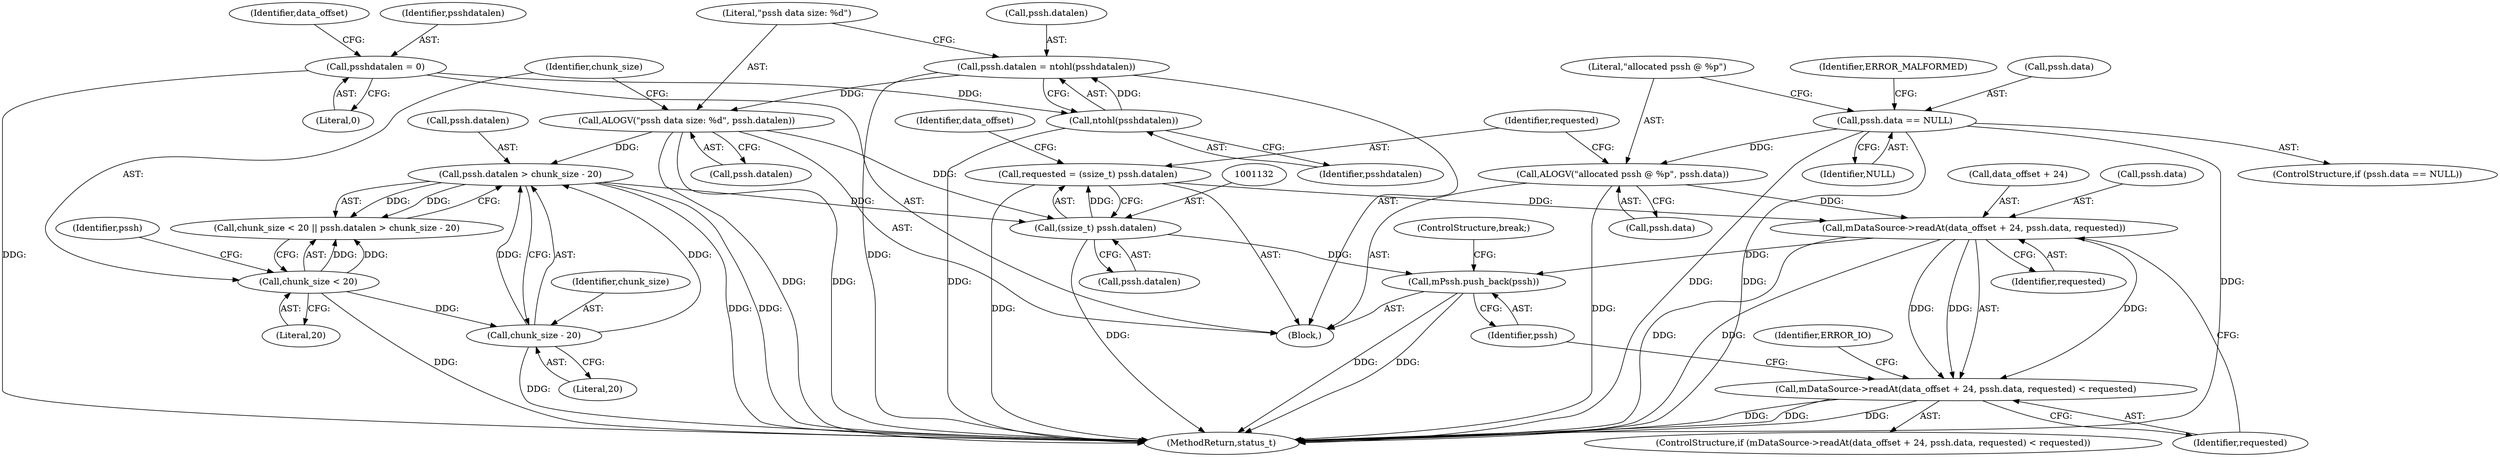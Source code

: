 digraph "0_Android_e7142a0703bc93f75e213e96ebc19000022afed9@API" {
"1001138" [label="(Call,mDataSource->readAt(data_offset + 24, pssh.data, requested))"];
"1001123" [label="(Call,ALOGV(\"allocated pssh @ %p\", pssh.data))"];
"1001115" [label="(Call,pssh.data == NULL)"];
"1001129" [label="(Call,requested = (ssize_t) pssh.datalen)"];
"1001131" [label="(Call,(ssize_t) pssh.datalen)"];
"1001097" [label="(Call,pssh.datalen > chunk_size - 20)"];
"1001087" [label="(Call,ALOGV(\"pssh data size: %d\", pssh.datalen))"];
"1001081" [label="(Call,pssh.datalen = ntohl(psshdatalen))"];
"1001085" [label="(Call,ntohl(psshdatalen))"];
"1001065" [label="(Call,psshdatalen = 0)"];
"1001101" [label="(Call,chunk_size - 20)"];
"1001094" [label="(Call,chunk_size < 20)"];
"1001137" [label="(Call,mDataSource->readAt(data_offset + 24, pssh.data, requested) < requested)"];
"1001150" [label="(Call,mPssh.push_back(pssh))"];
"1001150" [label="(Call,mPssh.push_back(pssh))"];
"1001115" [label="(Call,pssh.data == NULL)"];
"1001088" [label="(Literal,\"pssh data size: %d\")"];
"1001098" [label="(Call,pssh.datalen)"];
"1001152" [label="(ControlStructure,break;)"];
"1001097" [label="(Call,pssh.datalen > chunk_size - 20)"];
"1001067" [label="(Literal,0)"];
"1001136" [label="(ControlStructure,if (mDataSource->readAt(data_offset + 24, pssh.data, requested) < requested))"];
"1001087" [label="(Call,ALOGV(\"pssh data size: %d\", pssh.datalen))"];
"1001131" [label="(Call,(ssize_t) pssh.datalen)"];
"1001102" [label="(Identifier,chunk_size)"];
"1001124" [label="(Literal,\"allocated pssh @ %p\")"];
"1001122" [label="(Identifier,ERROR_MALFORMED)"];
"1001103" [label="(Literal,20)"];
"1001149" [label="(Identifier,ERROR_IO)"];
"1001125" [label="(Call,pssh.data)"];
"1001145" [label="(Identifier,requested)"];
"1001085" [label="(Call,ntohl(psshdatalen))"];
"1001081" [label="(Call,pssh.datalen = ntohl(psshdatalen))"];
"1001093" [label="(Call,chunk_size < 20 || pssh.datalen > chunk_size - 20)"];
"1001043" [label="(Block,)"];
"1001138" [label="(Call,mDataSource->readAt(data_offset + 24, pssh.data, requested))"];
"1001099" [label="(Identifier,pssh)"];
"1001142" [label="(Call,pssh.data)"];
"1001114" [label="(ControlStructure,if (pssh.data == NULL))"];
"1001146" [label="(Identifier,requested)"];
"1001101" [label="(Call,chunk_size - 20)"];
"1001072" [label="(Identifier,data_offset)"];
"1001133" [label="(Call,pssh.datalen)"];
"1001089" [label="(Call,pssh.datalen)"];
"1001137" [label="(Call,mDataSource->readAt(data_offset + 24, pssh.data, requested) < requested)"];
"1001139" [label="(Call,data_offset + 24)"];
"1001123" [label="(Call,ALOGV(\"allocated pssh @ %p\", pssh.data))"];
"1001095" [label="(Identifier,chunk_size)"];
"1001066" [label="(Identifier,psshdatalen)"];
"1003275" [label="(MethodReturn,status_t)"];
"1001130" [label="(Identifier,requested)"];
"1001086" [label="(Identifier,psshdatalen)"];
"1001096" [label="(Literal,20)"];
"1001082" [label="(Call,pssh.datalen)"];
"1001065" [label="(Call,psshdatalen = 0)"];
"1001116" [label="(Call,pssh.data)"];
"1001129" [label="(Call,requested = (ssize_t) pssh.datalen)"];
"1001119" [label="(Identifier,NULL)"];
"1001151" [label="(Identifier,pssh)"];
"1001140" [label="(Identifier,data_offset)"];
"1001094" [label="(Call,chunk_size < 20)"];
"1001138" -> "1001137"  [label="AST: "];
"1001138" -> "1001145"  [label="CFG: "];
"1001139" -> "1001138"  [label="AST: "];
"1001142" -> "1001138"  [label="AST: "];
"1001145" -> "1001138"  [label="AST: "];
"1001146" -> "1001138"  [label="CFG: "];
"1001138" -> "1003275"  [label="DDG: "];
"1001138" -> "1003275"  [label="DDG: "];
"1001138" -> "1001137"  [label="DDG: "];
"1001138" -> "1001137"  [label="DDG: "];
"1001138" -> "1001137"  [label="DDG: "];
"1001123" -> "1001138"  [label="DDG: "];
"1001129" -> "1001138"  [label="DDG: "];
"1001138" -> "1001150"  [label="DDG: "];
"1001123" -> "1001043"  [label="AST: "];
"1001123" -> "1001125"  [label="CFG: "];
"1001124" -> "1001123"  [label="AST: "];
"1001125" -> "1001123"  [label="AST: "];
"1001130" -> "1001123"  [label="CFG: "];
"1001123" -> "1003275"  [label="DDG: "];
"1001115" -> "1001123"  [label="DDG: "];
"1001115" -> "1001114"  [label="AST: "];
"1001115" -> "1001119"  [label="CFG: "];
"1001116" -> "1001115"  [label="AST: "];
"1001119" -> "1001115"  [label="AST: "];
"1001122" -> "1001115"  [label="CFG: "];
"1001124" -> "1001115"  [label="CFG: "];
"1001115" -> "1003275"  [label="DDG: "];
"1001115" -> "1003275"  [label="DDG: "];
"1001115" -> "1003275"  [label="DDG: "];
"1001129" -> "1001043"  [label="AST: "];
"1001129" -> "1001131"  [label="CFG: "];
"1001130" -> "1001129"  [label="AST: "];
"1001131" -> "1001129"  [label="AST: "];
"1001140" -> "1001129"  [label="CFG: "];
"1001129" -> "1003275"  [label="DDG: "];
"1001131" -> "1001129"  [label="DDG: "];
"1001131" -> "1001133"  [label="CFG: "];
"1001132" -> "1001131"  [label="AST: "];
"1001133" -> "1001131"  [label="AST: "];
"1001131" -> "1003275"  [label="DDG: "];
"1001097" -> "1001131"  [label="DDG: "];
"1001087" -> "1001131"  [label="DDG: "];
"1001131" -> "1001150"  [label="DDG: "];
"1001097" -> "1001093"  [label="AST: "];
"1001097" -> "1001101"  [label="CFG: "];
"1001098" -> "1001097"  [label="AST: "];
"1001101" -> "1001097"  [label="AST: "];
"1001093" -> "1001097"  [label="CFG: "];
"1001097" -> "1003275"  [label="DDG: "];
"1001097" -> "1003275"  [label="DDG: "];
"1001097" -> "1001093"  [label="DDG: "];
"1001097" -> "1001093"  [label="DDG: "];
"1001087" -> "1001097"  [label="DDG: "];
"1001101" -> "1001097"  [label="DDG: "];
"1001101" -> "1001097"  [label="DDG: "];
"1001087" -> "1001043"  [label="AST: "];
"1001087" -> "1001089"  [label="CFG: "];
"1001088" -> "1001087"  [label="AST: "];
"1001089" -> "1001087"  [label="AST: "];
"1001095" -> "1001087"  [label="CFG: "];
"1001087" -> "1003275"  [label="DDG: "];
"1001087" -> "1003275"  [label="DDG: "];
"1001081" -> "1001087"  [label="DDG: "];
"1001081" -> "1001043"  [label="AST: "];
"1001081" -> "1001085"  [label="CFG: "];
"1001082" -> "1001081"  [label="AST: "];
"1001085" -> "1001081"  [label="AST: "];
"1001088" -> "1001081"  [label="CFG: "];
"1001081" -> "1003275"  [label="DDG: "];
"1001085" -> "1001081"  [label="DDG: "];
"1001085" -> "1001086"  [label="CFG: "];
"1001086" -> "1001085"  [label="AST: "];
"1001085" -> "1003275"  [label="DDG: "];
"1001065" -> "1001085"  [label="DDG: "];
"1001065" -> "1001043"  [label="AST: "];
"1001065" -> "1001067"  [label="CFG: "];
"1001066" -> "1001065"  [label="AST: "];
"1001067" -> "1001065"  [label="AST: "];
"1001072" -> "1001065"  [label="CFG: "];
"1001065" -> "1003275"  [label="DDG: "];
"1001101" -> "1001103"  [label="CFG: "];
"1001102" -> "1001101"  [label="AST: "];
"1001103" -> "1001101"  [label="AST: "];
"1001101" -> "1003275"  [label="DDG: "];
"1001094" -> "1001101"  [label="DDG: "];
"1001094" -> "1001093"  [label="AST: "];
"1001094" -> "1001096"  [label="CFG: "];
"1001095" -> "1001094"  [label="AST: "];
"1001096" -> "1001094"  [label="AST: "];
"1001099" -> "1001094"  [label="CFG: "];
"1001093" -> "1001094"  [label="CFG: "];
"1001094" -> "1003275"  [label="DDG: "];
"1001094" -> "1001093"  [label="DDG: "];
"1001094" -> "1001093"  [label="DDG: "];
"1001137" -> "1001136"  [label="AST: "];
"1001137" -> "1001146"  [label="CFG: "];
"1001146" -> "1001137"  [label="AST: "];
"1001149" -> "1001137"  [label="CFG: "];
"1001151" -> "1001137"  [label="CFG: "];
"1001137" -> "1003275"  [label="DDG: "];
"1001137" -> "1003275"  [label="DDG: "];
"1001137" -> "1003275"  [label="DDG: "];
"1001150" -> "1001043"  [label="AST: "];
"1001150" -> "1001151"  [label="CFG: "];
"1001151" -> "1001150"  [label="AST: "];
"1001152" -> "1001150"  [label="CFG: "];
"1001150" -> "1003275"  [label="DDG: "];
"1001150" -> "1003275"  [label="DDG: "];
}
